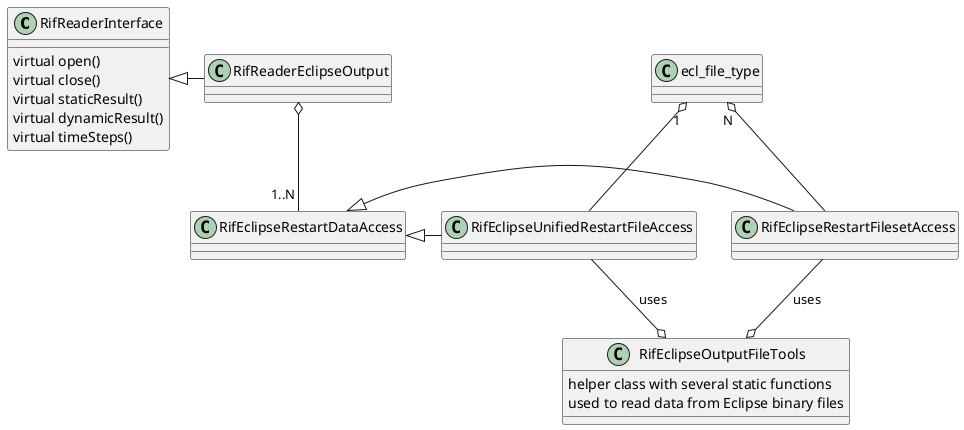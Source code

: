 @startuml

class RifReaderInterface {
virtual open()
virtual close()
virtual staticResult()
virtual dynamicResult()
virtual timeSteps()
}

RifEclipseRestartDataAccess <|- RifEclipseRestartFilesetAccess
RifEclipseRestartDataAccess <|- RifEclipseUnifiedRestartFileAccess

RifReaderInterface <|- RifReaderEclipseOutput

class RifEclipseOutputFileTools {
helper class with several static functions
used to read data from Eclipse binary files
}


RifReaderEclipseOutput o-- "1..N" RifEclipseRestartDataAccess


RifEclipseRestartFilesetAccess --o RifEclipseOutputFileTools : uses
RifEclipseUnifiedRestartFileAccess --o RifEclipseOutputFileTools : uses

ecl_file_type "N" o-- RifEclipseRestartFilesetAccess
ecl_file_type "1" o-- RifEclipseUnifiedRestartFileAccess

@enduml
